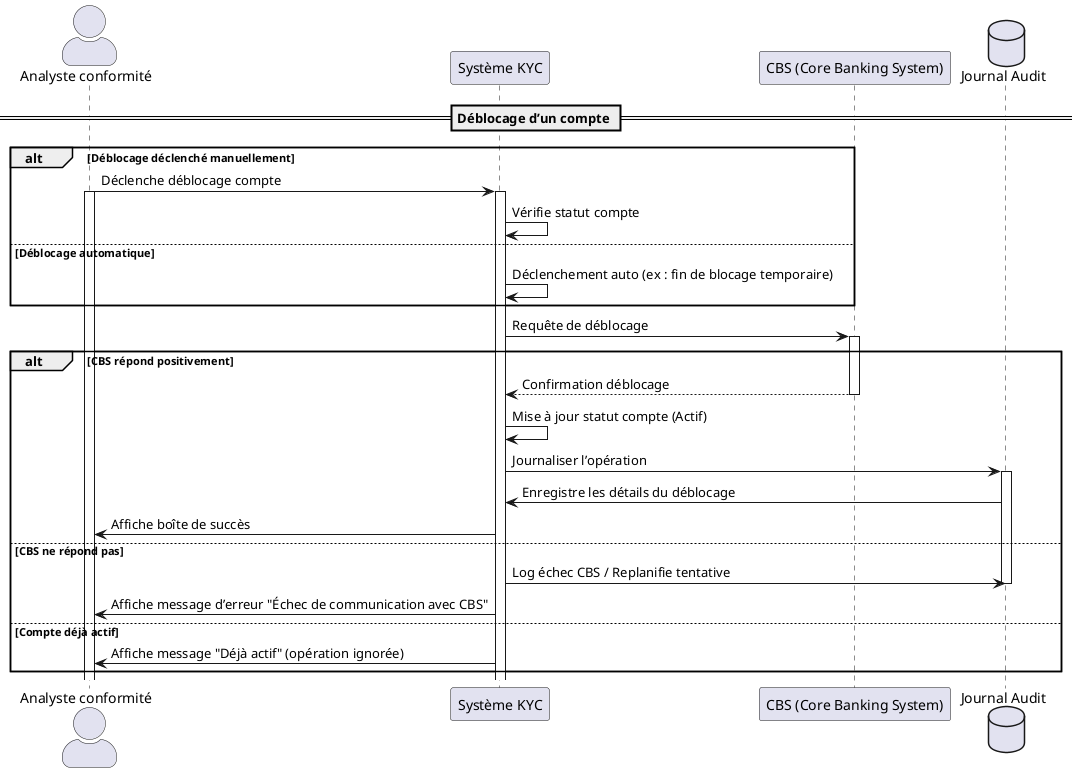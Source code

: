 @startuml UC040
skinparam actorStyle awesome

actor "Analyste conformité" as Analyste
participant "Système KYC" as Système
participant "CBS (Core Banking System)" as CBS
database "Journal Audit" as Journal

== Déblocage d’un compte ==

alt Déblocage déclenché manuellement
    Analyste -> Système : Déclenche déblocage compte
    activate Analyste
    activate Système
    Système -> Système : Vérifie statut compte
else Déblocage automatique
    Système -> Système : Déclenchement auto (ex : fin de blocage temporaire)
end

Système -> CBS : Requête de déblocage
activate CBS
alt CBS répond positivement
    CBS --> Système : Confirmation déblocage
    deactivate CBS
    Système -> Système : Mise à jour statut compte (Actif)
    Système -> Journal : Journaliser l’opération
    activate Journal
    Journal -> Système : Enregistre les détails du déblocage
    Système -> Analyste : Affiche boîte de succès
else CBS ne répond pas
    Système -> Journal : Log échec CBS / Replanifie tentative
    deactivate Journal
    Système -> Analyste : Affiche message d’erreur "Échec de communication avec CBS"

else Compte déjà actif
    Système -> Analyste : Affiche message "Déjà actif" (opération ignorée)
end

@enduml
